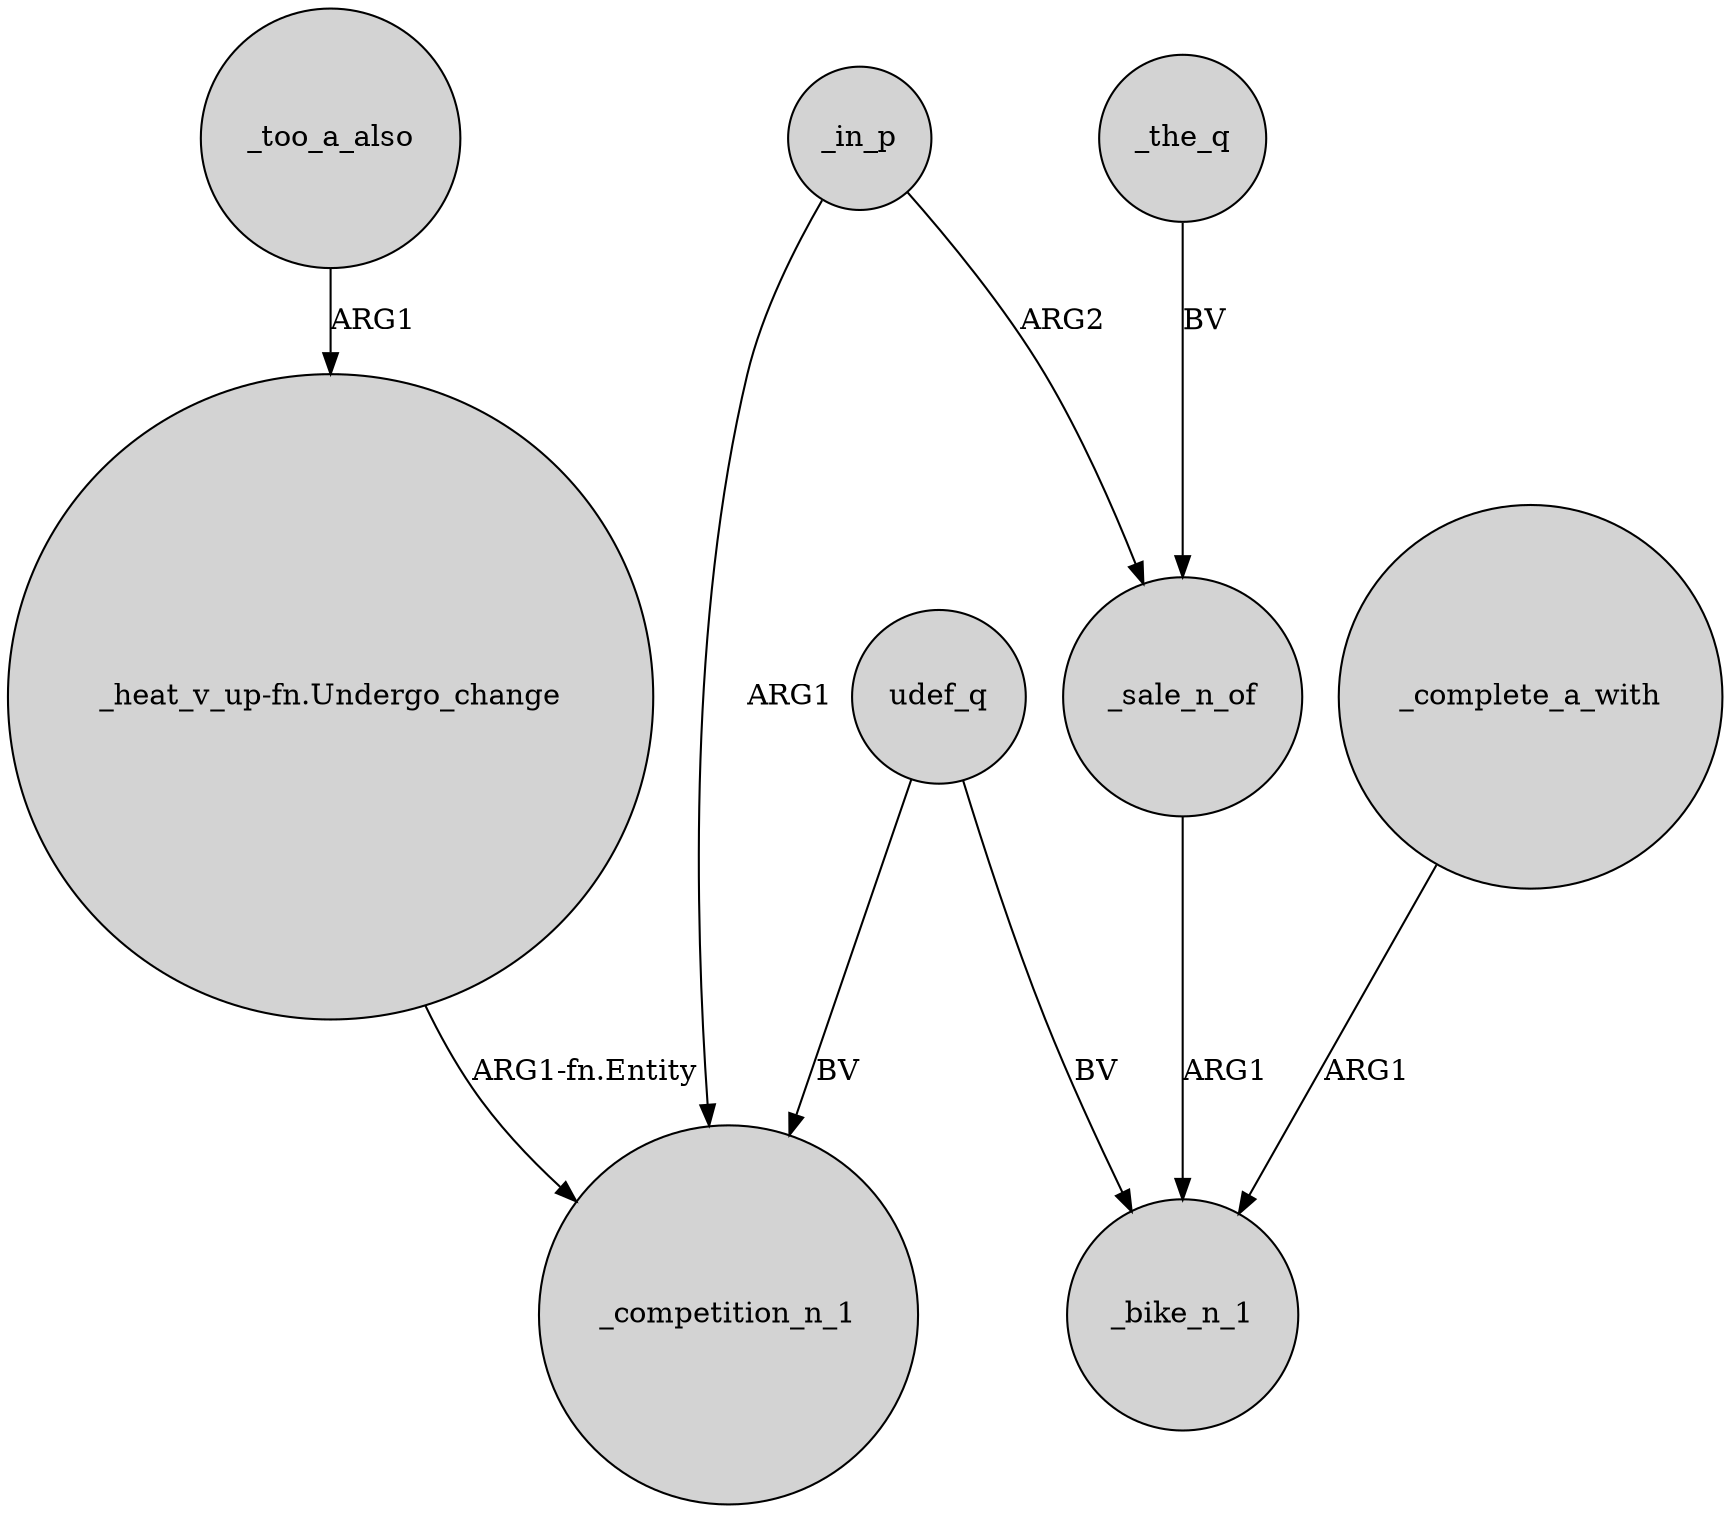 digraph {
	node [shape=circle style=filled]
	_sale_n_of -> _bike_n_1 [label=ARG1]
	"_heat_v_up-fn.Undergo_change" -> _competition_n_1 [label="ARG1-fn.Entity"]
	udef_q -> _bike_n_1 [label=BV]
	udef_q -> _competition_n_1 [label=BV]
	_the_q -> _sale_n_of [label=BV]
	_complete_a_with -> _bike_n_1 [label=ARG1]
	_in_p -> _sale_n_of [label=ARG2]
	_too_a_also -> "_heat_v_up-fn.Undergo_change" [label=ARG1]
	_in_p -> _competition_n_1 [label=ARG1]
}
